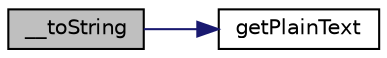 digraph "__toString"
{
  edge [fontname="Helvetica",fontsize="10",labelfontname="Helvetica",labelfontsize="10"];
  node [fontname="Helvetica",fontsize="10",shape=record];
  rankdir="LR";
  Node6 [label="__toString",height=0.2,width=0.4,color="black", fillcolor="grey75", style="filled", fontcolor="black"];
  Node6 -> Node7 [color="midnightblue",fontsize="10",style="solid",fontname="Helvetica"];
  Node7 [label="getPlainText",height=0.2,width=0.4,color="black", fillcolor="white", style="filled",URL="$class_p_h_p_excel___rich_text.html#a57af4d4d0a10e272b50ae4ce80fc36a6"];
}
